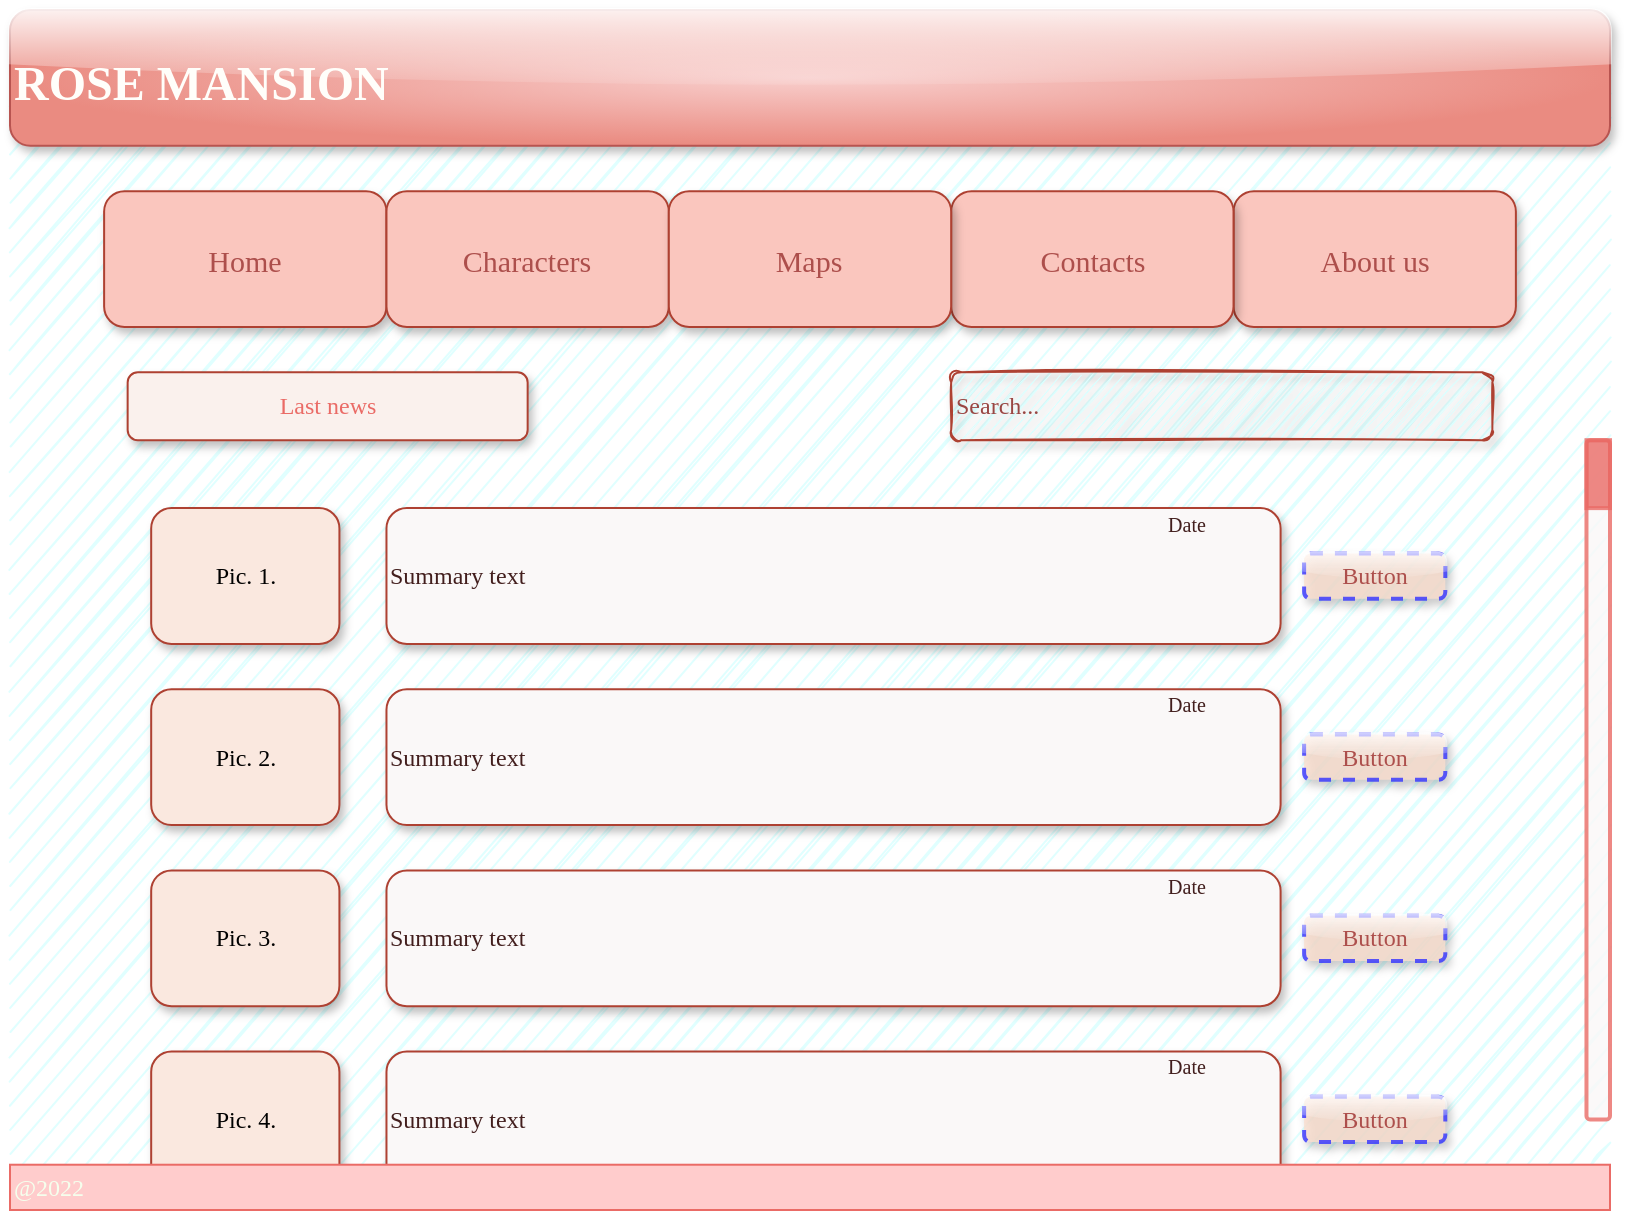 <mxfile version="20.5.3" type="device"><diagram id="sbW2CwOipAr05N2ytZdr" name="Page-1"><mxGraphModel dx="1673" dy="934" grid="1" gridSize="10" guides="1" tooltips="1" connect="1" arrows="1" fold="1" page="1" pageScale="1" pageWidth="850" pageHeight="1100" math="0" shadow="0"><root><mxCell id="0"/><mxCell id="1" parent="0"/><mxCell id="-K21xIUa_QLVsqZRrdJD-92" value="" style="group" vertex="1" connectable="0" parent="1"><mxGeometry x="20" y="40" width="800" height="600" as="geometry"/></mxCell><mxCell id="-K21xIUa_QLVsqZRrdJD-19" value="" style="rounded=0;whiteSpace=wrap;html=1;shadow=0;glass=0;dashed=1;sketch=1;strokeColor=none;strokeWidth=2;fillColor=#D9FFFF;gradientDirection=radial;opacity=80;fontFamily=Tahoma;movable=1;resizable=1;rotatable=1;deletable=1;editable=1;connectable=1;" vertex="1" parent="-K21xIUa_QLVsqZRrdJD-92"><mxGeometry y="11.321" width="800" height="566.038" as="geometry"/></mxCell><mxCell id="-K21xIUa_QLVsqZRrdJD-1" value="Home" style="rounded=1;whiteSpace=wrap;html=1;fillColor=#FAC6BE;strokeColor=#ae4132;sketch=0;shadow=1;fontFamily=Tahoma;fontSize=15;fontColor=#AD4F4C;movable=1;resizable=1;rotatable=1;deletable=1;editable=1;connectable=1;" vertex="1" parent="-K21xIUa_QLVsqZRrdJD-92"><mxGeometry x="47.059" y="90.566" width="141.176" height="67.925" as="geometry"/></mxCell><mxCell id="-K21xIUa_QLVsqZRrdJD-2" value="Characters" style="rounded=1;whiteSpace=wrap;html=1;fillColor=#FAC6BE;strokeColor=#ae4132;sketch=0;shadow=1;fontFamily=Tahoma;fontSize=15;fontColor=#AD4F4C;movable=1;resizable=1;rotatable=1;deletable=1;editable=1;connectable=1;" vertex="1" parent="-K21xIUa_QLVsqZRrdJD-92"><mxGeometry x="188.235" y="90.566" width="141.176" height="67.925" as="geometry"/></mxCell><mxCell id="-K21xIUa_QLVsqZRrdJD-3" value="About us" style="rounded=1;whiteSpace=wrap;html=1;fillColor=#FAC6BE;strokeColor=#ae4132;sketch=0;shadow=1;fontFamily=Tahoma;fontSize=15;fontColor=#AD4F4C;movable=1;resizable=1;rotatable=1;deletable=1;editable=1;connectable=1;" vertex="1" parent="-K21xIUa_QLVsqZRrdJD-92"><mxGeometry x="611.765" y="90.566" width="141.176" height="67.925" as="geometry"/></mxCell><mxCell id="-K21xIUa_QLVsqZRrdJD-4" value="Contacts" style="rounded=1;whiteSpace=wrap;html=1;fillColor=#FAC6BE;strokeColor=#ae4132;sketch=0;shadow=1;fontFamily=Tahoma;fontSize=15;fontColor=#AD4F4C;movable=1;resizable=1;rotatable=1;deletable=1;editable=1;connectable=1;" vertex="1" parent="-K21xIUa_QLVsqZRrdJD-92"><mxGeometry x="470.588" y="90.566" width="141.176" height="67.925" as="geometry"/></mxCell><mxCell id="-K21xIUa_QLVsqZRrdJD-5" value="Maps" style="rounded=1;whiteSpace=wrap;html=1;fillColor=#FAC6BE;strokeColor=#ae4132;sketch=0;shadow=1;fontFamily=Tahoma;fontSize=15;fontColor=#AD4F4C;movable=1;resizable=1;rotatable=1;deletable=1;editable=1;connectable=1;" vertex="1" parent="-K21xIUa_QLVsqZRrdJD-92"><mxGeometry x="329.412" y="90.566" width="141.176" height="67.925" as="geometry"/></mxCell><mxCell id="-K21xIUa_QLVsqZRrdJD-6" value="&lt;div style=&quot;&quot;&gt;&lt;span style=&quot;background-color: initial;&quot;&gt;&lt;font color=&quot;#994643&quot;&gt;Search...&lt;/font&gt;&lt;span style=&quot;&quot;&gt;&#9;&lt;/span&gt;&lt;span style=&quot;&quot;&gt;&#9;&lt;/span&gt;&lt;span style=&quot;&quot;&gt;&#9;&lt;/span&gt;&lt;span style=&quot;&quot;&gt;&#9;&lt;/span&gt;&lt;span style=&quot;&quot;&gt;&#9;&lt;/span&gt;&lt;span style=&quot;&quot;&gt;&#9;&lt;/span&gt;&lt;span style=&quot;&quot;&gt;&#9;&lt;/span&gt;&lt;/span&gt;&lt;/div&gt;" style="rounded=1;whiteSpace=wrap;html=1;strokeColor=#ae4132;align=left;fillColor=#D9FFFF;sketch=1;shadow=1;fontFamily=Tahoma;movable=1;resizable=1;rotatable=1;deletable=1;editable=1;connectable=1;" vertex="1" parent="-K21xIUa_QLVsqZRrdJD-92"><mxGeometry x="470.588" y="181.132" width="270.588" height="33.962" as="geometry"/></mxCell><mxCell id="-K21xIUa_QLVsqZRrdJD-7" value="Pic. 1." style="rounded=1;whiteSpace=wrap;html=1;strokeColor=#AE4132;fillColor=#FAE8DF;sketch=0;shadow=1;fontFamily=Tahoma;movable=1;resizable=1;rotatable=1;deletable=1;editable=1;connectable=1;" vertex="1" parent="-K21xIUa_QLVsqZRrdJD-92"><mxGeometry x="70.588" y="249.057" width="94.118" height="67.925" as="geometry"/></mxCell><mxCell id="-K21xIUa_QLVsqZRrdJD-9" value="Button" style="rounded=1;whiteSpace=wrap;html=1;strokeColor=#3333FF;fillColor=#FADECD;strokeWidth=2;dashed=1;opacity=80;sketch=0;shadow=1;glass=1;fontFamily=Tahoma;fontColor=#AD4F4C;movable=1;resizable=1;rotatable=1;deletable=1;editable=1;connectable=1;" vertex="1" parent="-K21xIUa_QLVsqZRrdJD-92"><mxGeometry x="647.059" y="271.698" width="70.588" height="22.642" as="geometry"/></mxCell><mxCell id="-K21xIUa_QLVsqZRrdJD-10" value="Pic. 2." style="rounded=1;whiteSpace=wrap;html=1;strokeColor=#AE4132;fillColor=#FAE8DF;sketch=0;shadow=1;fontFamily=Tahoma;movable=1;resizable=1;rotatable=1;deletable=1;editable=1;connectable=1;" vertex="1" parent="-K21xIUa_QLVsqZRrdJD-92"><mxGeometry x="70.588" y="339.623" width="94.118" height="67.925" as="geometry"/></mxCell><mxCell id="-K21xIUa_QLVsqZRrdJD-11" value="Summary text" style="rounded=1;whiteSpace=wrap;html=1;strokeColor=#AE4132;fillColor=#FAF8F8;align=left;sketch=0;shadow=1;fontFamily=Tahoma;fontColor=#421E1D;movable=1;resizable=1;rotatable=1;deletable=1;editable=1;connectable=1;" vertex="1" parent="-K21xIUa_QLVsqZRrdJD-92"><mxGeometry x="188.235" y="339.623" width="447.059" height="67.925" as="geometry"/></mxCell><mxCell id="-K21xIUa_QLVsqZRrdJD-13" value="&lt;h1&gt;&lt;font color=&quot;#fffefa&quot;&gt;ROSE MANSION&lt;/font&gt;&lt;/h1&gt;" style="rounded=1;html=1;strokeColor=#b85450;fillColor=#f8cecc;gradientDirection=radial;gradientColor=#EA8B81;sketch=0;shadow=1;align=left;glass=1;labelBackgroundColor=none;labelBorderColor=none;whiteSpace=wrap;verticalAlign=top;fontFamily=Tahoma;spacingTop=0;movable=1;resizable=1;rotatable=1;deletable=1;editable=1;connectable=1;" vertex="1" parent="-K21xIUa_QLVsqZRrdJD-92"><mxGeometry width="800" height="67.925" as="geometry"/></mxCell><mxCell id="-K21xIUa_QLVsqZRrdJD-14" value="Button" style="rounded=1;whiteSpace=wrap;html=1;strokeColor=#3333FF;fillColor=#FADECD;strokeWidth=2;dashed=1;opacity=80;sketch=0;shadow=1;glass=1;fontFamily=Tahoma;fontColor=#AD4F4C;movable=1;resizable=1;rotatable=1;deletable=1;editable=1;connectable=1;" vertex="1" parent="-K21xIUa_QLVsqZRrdJD-92"><mxGeometry x="647.059" y="362.264" width="70.588" height="22.642" as="geometry"/></mxCell><mxCell id="-K21xIUa_QLVsqZRrdJD-20" value="Summary text" style="rounded=1;whiteSpace=wrap;html=1;strokeColor=#AE4132;fillColor=#FAF8F8;align=left;sketch=0;shadow=1;fontFamily=Tahoma;fontColor=#421E1D;movable=1;resizable=1;rotatable=1;deletable=1;editable=1;connectable=1;" vertex="1" parent="-K21xIUa_QLVsqZRrdJD-92"><mxGeometry x="188.235" y="249.057" width="447.059" height="67.925" as="geometry"/></mxCell><mxCell id="-K21xIUa_QLVsqZRrdJD-21" value="Pic. 3." style="rounded=1;whiteSpace=wrap;html=1;strokeColor=#AE4132;fillColor=#FAE8DF;sketch=0;shadow=1;fontFamily=Tahoma;movable=1;resizable=1;rotatable=1;deletable=1;editable=1;connectable=1;" vertex="1" parent="-K21xIUa_QLVsqZRrdJD-92"><mxGeometry x="70.588" y="430.189" width="94.118" height="67.925" as="geometry"/></mxCell><mxCell id="-K21xIUa_QLVsqZRrdJD-22" value="Summary text" style="rounded=1;whiteSpace=wrap;html=1;strokeColor=#AE4132;fillColor=#FAF8F8;align=left;sketch=0;shadow=1;fontFamily=Tahoma;fontColor=#421E1D;movable=1;resizable=1;rotatable=1;deletable=1;editable=1;connectable=1;" vertex="1" parent="-K21xIUa_QLVsqZRrdJD-92"><mxGeometry x="188.235" y="430.189" width="447.059" height="67.925" as="geometry"/></mxCell><mxCell id="-K21xIUa_QLVsqZRrdJD-23" value="Button" style="rounded=1;whiteSpace=wrap;html=1;strokeColor=#3333FF;fillColor=#FADECD;strokeWidth=2;dashed=1;opacity=80;sketch=0;shadow=1;glass=1;fontFamily=Tahoma;fontColor=#AD4F4C;movable=1;resizable=1;rotatable=1;deletable=1;editable=1;connectable=1;" vertex="1" parent="-K21xIUa_QLVsqZRrdJD-92"><mxGeometry x="647.059" y="452.83" width="70.588" height="22.642" as="geometry"/></mxCell><mxCell id="-K21xIUa_QLVsqZRrdJD-25" value="&lt;div style=&quot;text-align: justify;&quot;&gt;&lt;span style=&quot;background-color: initial;&quot;&gt;Last news&lt;/span&gt;&lt;/div&gt;" style="rounded=1;whiteSpace=wrap;html=1;strokeColor=#ae4132;align=center;fillColor=#FAF1ED;sketch=0;shadow=1;glass=0;fontFamily=Tahoma;fontColor=#EA6B66;labelBorderColor=none;movable=1;resizable=1;rotatable=1;deletable=1;editable=1;connectable=1;" vertex="1" parent="-K21xIUa_QLVsqZRrdJD-92"><mxGeometry x="58.824" y="181.132" width="200" height="33.962" as="geometry"/></mxCell><mxCell id="-K21xIUa_QLVsqZRrdJD-26" value="" style="rounded=1;whiteSpace=wrap;html=1;shadow=0;glass=0;sketch=0;strokeColor=#EA6B66;strokeWidth=2;fontFamily=Tahoma;fontColor=#FFFEFA;fillColor=#FAF8F8;gradientColor=none;gradientDirection=radial;opacity=80;movable=1;resizable=1;rotatable=1;deletable=1;editable=1;connectable=1;" vertex="1" parent="-K21xIUa_QLVsqZRrdJD-92"><mxGeometry x="788.235" y="215.094" width="11.765" height="339.623" as="geometry"/></mxCell><mxCell id="-K21xIUa_QLVsqZRrdJD-27" value="" style="rounded=0;whiteSpace=wrap;html=1;shadow=0;glass=0;labelBackgroundColor=none;labelBorderColor=none;sketch=0;strokeColor=#EA6B66;strokeWidth=2;fontFamily=Tahoma;fontColor=#007FFF;fillColor=#EA6B66;gradientColor=none;gradientDirection=radial;opacity=80;movable=1;resizable=1;rotatable=1;deletable=1;editable=1;connectable=1;" vertex="1" parent="-K21xIUa_QLVsqZRrdJD-92"><mxGeometry x="788.235" y="215.094" width="11.765" height="33.962" as="geometry"/></mxCell><mxCell id="-K21xIUa_QLVsqZRrdJD-28" value="Pic. 4." style="rounded=1;whiteSpace=wrap;html=1;strokeColor=#AE4132;fillColor=#FAE8DF;sketch=0;shadow=1;fontFamily=Tahoma;movable=1;resizable=1;rotatable=1;deletable=1;editable=1;connectable=1;" vertex="1" parent="-K21xIUa_QLVsqZRrdJD-92"><mxGeometry x="70.588" y="520.755" width="94.118" height="67.925" as="geometry"/></mxCell><mxCell id="-K21xIUa_QLVsqZRrdJD-29" value="Summary text" style="rounded=1;whiteSpace=wrap;html=1;strokeColor=#AE4132;fillColor=#FAF8F8;align=left;sketch=0;shadow=1;fontFamily=Tahoma;fontColor=#421E1D;movable=1;resizable=1;rotatable=1;deletable=1;editable=1;connectable=1;" vertex="1" parent="-K21xIUa_QLVsqZRrdJD-92"><mxGeometry x="188.235" y="520.755" width="447.059" height="67.925" as="geometry"/></mxCell><mxCell id="-K21xIUa_QLVsqZRrdJD-30" value="Button" style="rounded=1;whiteSpace=wrap;html=1;strokeColor=#3333FF;fillColor=#FADECD;strokeWidth=2;dashed=1;opacity=80;sketch=0;shadow=1;glass=1;fontFamily=Tahoma;fontColor=#AD4F4C;movable=1;resizable=1;rotatable=1;deletable=1;editable=1;connectable=1;" vertex="1" parent="-K21xIUa_QLVsqZRrdJD-92"><mxGeometry x="647.059" y="543.396" width="70.588" height="22.642" as="geometry"/></mxCell><mxCell id="-K21xIUa_QLVsqZRrdJD-16" value="&lt;p&gt;&lt;font color=&quot;#f5ffed&quot;&gt;@2022&lt;/font&gt;&lt;/p&gt;" style="rounded=0;whiteSpace=wrap;html=1;gradientDirection=radial;sketch=0;shadow=0;align=left;glass=0;fillColor=#ffcccc;strokeColor=#EA6B66;fontFamily=Tahoma;movable=1;resizable=1;rotatable=1;deletable=1;editable=1;connectable=1;" vertex="1" parent="-K21xIUa_QLVsqZRrdJD-92"><mxGeometry y="577.358" width="800" height="22.642" as="geometry"/></mxCell><mxCell id="-K21xIUa_QLVsqZRrdJD-31" value="&lt;font style=&quot;font-size: 10px;&quot;&gt;Date&lt;/font&gt;" style="text;html=1;strokeColor=none;fillColor=none;align=center;verticalAlign=middle;whiteSpace=wrap;rounded=0;shadow=0;glass=0;labelBackgroundColor=none;labelBorderColor=none;sketch=0;strokeWidth=2;fontFamily=Tahoma;fontSize=15;fontColor=#421E1D;opacity=80;movable=1;resizable=1;rotatable=1;deletable=1;editable=1;connectable=1;" vertex="1" parent="-K21xIUa_QLVsqZRrdJD-92"><mxGeometry x="552.941" y="237.736" width="70.588" height="33.962" as="geometry"/></mxCell><mxCell id="-K21xIUa_QLVsqZRrdJD-32" value="&lt;font style=&quot;font-size: 10px;&quot;&gt;Date&lt;/font&gt;" style="text;html=1;strokeColor=none;fillColor=none;align=center;verticalAlign=middle;whiteSpace=wrap;rounded=0;shadow=0;glass=0;labelBackgroundColor=none;labelBorderColor=none;sketch=0;strokeWidth=2;fontFamily=Tahoma;fontSize=15;fontColor=#421E1D;opacity=80;movable=1;resizable=1;rotatable=1;deletable=1;editable=1;connectable=1;" vertex="1" parent="-K21xIUa_QLVsqZRrdJD-92"><mxGeometry x="552.941" y="328.302" width="70.588" height="33.962" as="geometry"/></mxCell><mxCell id="-K21xIUa_QLVsqZRrdJD-33" value="&lt;font style=&quot;font-size: 10px;&quot;&gt;Date&lt;/font&gt;" style="text;html=1;strokeColor=none;fillColor=none;align=center;verticalAlign=middle;whiteSpace=wrap;rounded=0;shadow=0;glass=0;labelBackgroundColor=none;labelBorderColor=none;sketch=0;strokeWidth=2;fontFamily=Tahoma;fontSize=15;fontColor=#421E1D;opacity=80;movable=1;resizable=1;rotatable=1;deletable=1;editable=1;connectable=1;" vertex="1" parent="-K21xIUa_QLVsqZRrdJD-92"><mxGeometry x="552.941" y="418.868" width="70.588" height="33.962" as="geometry"/></mxCell><mxCell id="-K21xIUa_QLVsqZRrdJD-34" value="&lt;font style=&quot;font-size: 10px;&quot;&gt;Date&lt;/font&gt;" style="text;html=1;strokeColor=none;fillColor=none;align=center;verticalAlign=middle;whiteSpace=wrap;rounded=0;shadow=0;glass=0;labelBackgroundColor=none;labelBorderColor=none;sketch=0;strokeWidth=2;fontFamily=Tahoma;fontSize=15;fontColor=#421E1D;opacity=80;movable=1;resizable=1;rotatable=1;deletable=1;editable=1;connectable=1;" vertex="1" parent="-K21xIUa_QLVsqZRrdJD-92"><mxGeometry x="552.941" y="509.434" width="70.588" height="33.962" as="geometry"/></mxCell></root></mxGraphModel></diagram></mxfile>